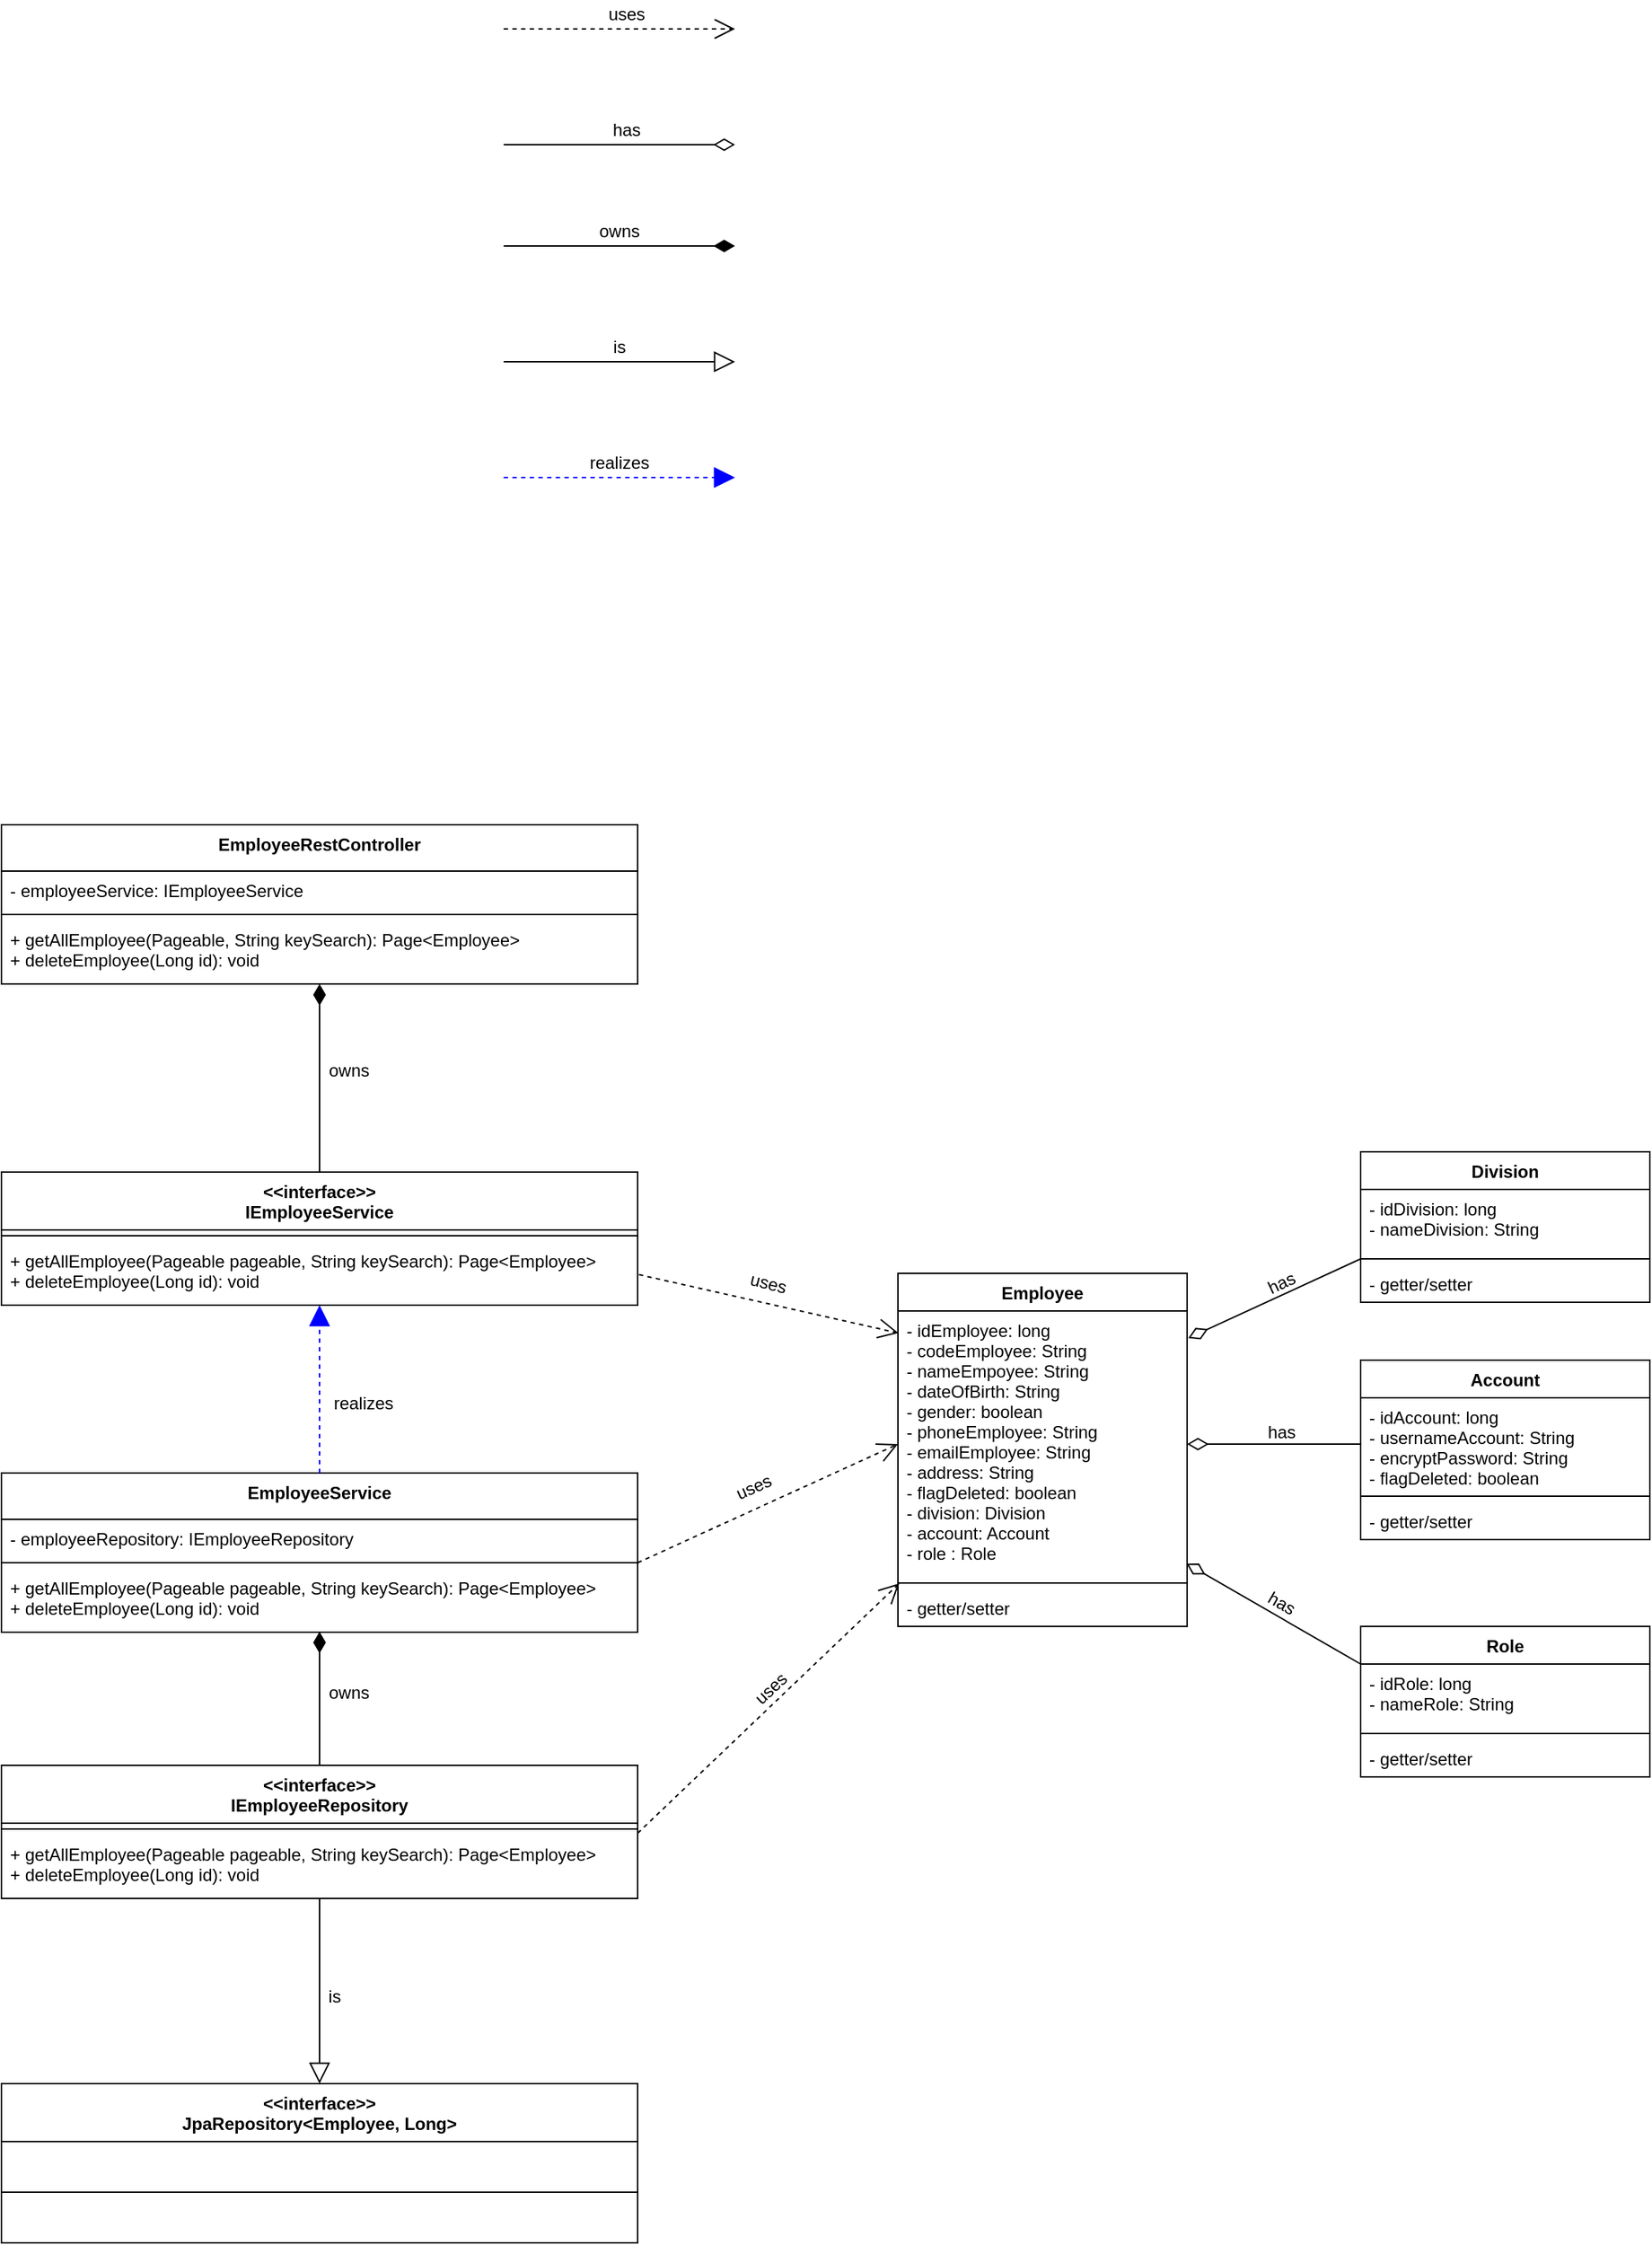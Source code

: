 <mxfile version="20.7.4" type="device"><diagram id="ZiJ1QPWtikxDmdyrKGaZ" name="Page-1"><mxGraphModel dx="2126" dy="1706" grid="1" gridSize="10" guides="1" tooltips="1" connect="1" arrows="1" fold="1" page="1" pageScale="1" pageWidth="850" pageHeight="1100" math="0" shadow="0"><root><mxCell id="0"/><mxCell id="1" parent="0"/><mxCell id="488hQvuU2xeyb6NFwhpN-7" value="" style="group;rotation=-25;" parent="1" vertex="1" connectable="0"><mxGeometry x="425" y="37" width="160" height="20" as="geometry"/></mxCell><mxCell id="488hQvuU2xeyb6NFwhpN-4" value="has" style="text;html=1;align=center;verticalAlign=middle;resizable=0;points=[];autosize=1;rotation=335;" parent="488hQvuU2xeyb6NFwhpN-7" vertex="1"><mxGeometry x="65" width="30" height="20" as="geometry"/></mxCell><mxCell id="488hQvuU2xeyb6NFwhpN-42" value="Employee" style="swimlane;fontStyle=1;align=center;verticalAlign=top;childLayout=stackLayout;horizontal=1;startSize=26;horizontalStack=0;resizeParent=1;resizeParentMax=0;resizeLast=0;collapsible=1;marginBottom=0;swimlaneLine=1;rounded=0;shadow=0;glass=0;sketch=0;" parent="1" vertex="1"><mxGeometry x="240" y="40" width="200" height="244" as="geometry"/></mxCell><mxCell id="488hQvuU2xeyb6NFwhpN-43" value="- idEmployee: long&#10;- codeEmployee: String&#10;- nameEmpoyee: String&#10;- dateOfBirth: String&#10;- gender: boolean&#10;- phoneEmployee: String&#10;- emailEmployee: String&#10;- address: String&#10;- flagDeleted: boolean&#10;- division: Division&#10;- account: Account&#10;- role : Role" style="text;strokeColor=none;fillColor=none;align=left;verticalAlign=top;spacingLeft=4;spacingRight=4;overflow=hidden;rotatable=0;points=[[0,0.5],[1,0.5]];portConstraint=eastwest;" parent="488hQvuU2xeyb6NFwhpN-42" vertex="1"><mxGeometry y="26" width="200" height="184" as="geometry"/></mxCell><mxCell id="488hQvuU2xeyb6NFwhpN-44" value="" style="line;strokeWidth=1;fillColor=none;align=left;verticalAlign=middle;spacingTop=-1;spacingLeft=3;spacingRight=3;rotatable=0;labelPosition=right;points=[];portConstraint=eastwest;" parent="488hQvuU2xeyb6NFwhpN-42" vertex="1"><mxGeometry y="210" width="200" height="8" as="geometry"/></mxCell><mxCell id="488hQvuU2xeyb6NFwhpN-45" value="- getter/setter" style="text;strokeColor=none;fillColor=none;align=left;verticalAlign=top;spacingLeft=4;spacingRight=4;overflow=hidden;rotatable=0;points=[[0,0.5],[1,0.5]];portConstraint=eastwest;" parent="488hQvuU2xeyb6NFwhpN-42" vertex="1"><mxGeometry y="218" width="200" height="26" as="geometry"/></mxCell><mxCell id="488hQvuU2xeyb6NFwhpN-46" value="&lt;&lt;interface&gt;&gt;&#10;JpaRepository&lt;Employee, Long&gt;" style="swimlane;fontStyle=1;align=center;verticalAlign=top;childLayout=stackLayout;horizontal=1;startSize=40;horizontalStack=0;resizeParent=1;resizeParentMax=0;resizeLast=0;collapsible=1;marginBottom=0;swimlaneLine=1;rounded=0;shadow=0;glass=0;sketch=0;" parent="1" vertex="1"><mxGeometry x="-380" y="600" width="440" height="110" as="geometry"/></mxCell><mxCell id="488hQvuU2xeyb6NFwhpN-48" value="" style="line;strokeWidth=1;fillColor=none;align=left;verticalAlign=middle;spacingTop=-1;spacingLeft=3;spacingRight=3;rotatable=0;labelPosition=right;points=[];portConstraint=eastwest;" parent="488hQvuU2xeyb6NFwhpN-46" vertex="1"><mxGeometry y="40" width="440" height="70" as="geometry"/></mxCell><mxCell id="LIl5rjWG77YjpOexg-FH-2" value="Division" style="swimlane;fontStyle=1;align=center;verticalAlign=top;childLayout=stackLayout;horizontal=1;startSize=26;horizontalStack=0;resizeParent=1;resizeParentMax=0;resizeLast=0;collapsible=1;marginBottom=0;swimlaneLine=1;rounded=0;shadow=0;glass=0;sketch=0;" parent="1" vertex="1"><mxGeometry x="560" y="-44" width="200" height="104" as="geometry"/></mxCell><mxCell id="LIl5rjWG77YjpOexg-FH-3" value="- idDivision: long&#10;- nameDivision: String" style="text;strokeColor=none;fillColor=none;align=left;verticalAlign=top;spacingLeft=4;spacingRight=4;overflow=hidden;rotatable=0;points=[[0,0.5],[1,0.5]];portConstraint=eastwest;" parent="LIl5rjWG77YjpOexg-FH-2" vertex="1"><mxGeometry y="26" width="200" height="44" as="geometry"/></mxCell><mxCell id="LIl5rjWG77YjpOexg-FH-4" value="" style="line;strokeWidth=1;fillColor=none;align=left;verticalAlign=middle;spacingTop=-1;spacingLeft=3;spacingRight=3;rotatable=0;labelPosition=right;points=[];portConstraint=eastwest;" parent="LIl5rjWG77YjpOexg-FH-2" vertex="1"><mxGeometry y="70" width="200" height="8" as="geometry"/></mxCell><mxCell id="LIl5rjWG77YjpOexg-FH-5" value="- getter/setter" style="text;strokeColor=none;fillColor=none;align=left;verticalAlign=top;spacingLeft=4;spacingRight=4;overflow=hidden;rotatable=0;points=[[0,0.5],[1,0.5]];portConstraint=eastwest;" parent="LIl5rjWG77YjpOexg-FH-2" vertex="1"><mxGeometry y="78" width="200" height="26" as="geometry"/></mxCell><mxCell id="LIl5rjWG77YjpOexg-FH-6" value="Account" style="swimlane;fontStyle=1;align=center;verticalAlign=top;childLayout=stackLayout;horizontal=1;startSize=26;horizontalStack=0;resizeParent=1;resizeParentMax=0;resizeLast=0;collapsible=1;marginBottom=0;swimlaneLine=1;rounded=0;shadow=0;glass=0;sketch=0;" parent="1" vertex="1"><mxGeometry x="560" y="100" width="200" height="124" as="geometry"/></mxCell><mxCell id="LIl5rjWG77YjpOexg-FH-7" value="- idAccount: long&#10;- usernameAccount: String&#10;- encryptPassword: String&#10;- flagDeleted: boolean" style="text;strokeColor=none;fillColor=none;align=left;verticalAlign=top;spacingLeft=4;spacingRight=4;overflow=hidden;rotatable=0;points=[[0,0.5],[1,0.5]];portConstraint=eastwest;" parent="LIl5rjWG77YjpOexg-FH-6" vertex="1"><mxGeometry y="26" width="200" height="64" as="geometry"/></mxCell><mxCell id="LIl5rjWG77YjpOexg-FH-8" value="" style="line;strokeWidth=1;fillColor=none;align=left;verticalAlign=middle;spacingTop=-1;spacingLeft=3;spacingRight=3;rotatable=0;labelPosition=right;points=[];portConstraint=eastwest;" parent="LIl5rjWG77YjpOexg-FH-6" vertex="1"><mxGeometry y="90" width="200" height="8" as="geometry"/></mxCell><mxCell id="LIl5rjWG77YjpOexg-FH-9" value="- getter/setter" style="text;strokeColor=none;fillColor=none;align=left;verticalAlign=top;spacingLeft=4;spacingRight=4;overflow=hidden;rotatable=0;points=[[0,0.5],[1,0.5]];portConstraint=eastwest;" parent="LIl5rjWG77YjpOexg-FH-6" vertex="1"><mxGeometry y="98" width="200" height="26" as="geometry"/></mxCell><mxCell id="LIl5rjWG77YjpOexg-FH-10" value="Role" style="swimlane;fontStyle=1;align=center;verticalAlign=top;childLayout=stackLayout;horizontal=1;startSize=26;horizontalStack=0;resizeParent=1;resizeParentMax=0;resizeLast=0;collapsible=1;marginBottom=0;swimlaneLine=1;rounded=0;shadow=0;glass=0;sketch=0;" parent="1" vertex="1"><mxGeometry x="560" y="284" width="200" height="104" as="geometry"/></mxCell><mxCell id="LIl5rjWG77YjpOexg-FH-11" value="- idRole: long&#10;- nameRole: String" style="text;strokeColor=none;fillColor=none;align=left;verticalAlign=top;spacingLeft=4;spacingRight=4;overflow=hidden;rotatable=0;points=[[0,0.5],[1,0.5]];portConstraint=eastwest;" parent="LIl5rjWG77YjpOexg-FH-10" vertex="1"><mxGeometry y="26" width="200" height="44" as="geometry"/></mxCell><mxCell id="LIl5rjWG77YjpOexg-FH-12" value="" style="line;strokeWidth=1;fillColor=none;align=left;verticalAlign=middle;spacingTop=-1;spacingLeft=3;spacingRight=3;rotatable=0;labelPosition=right;points=[];portConstraint=eastwest;" parent="LIl5rjWG77YjpOexg-FH-10" vertex="1"><mxGeometry y="70" width="200" height="8" as="geometry"/></mxCell><mxCell id="LIl5rjWG77YjpOexg-FH-13" value="- getter/setter" style="text;strokeColor=none;fillColor=none;align=left;verticalAlign=top;spacingLeft=4;spacingRight=4;overflow=hidden;rotatable=0;points=[[0,0.5],[1,0.5]];portConstraint=eastwest;" parent="LIl5rjWG77YjpOexg-FH-10" vertex="1"><mxGeometry y="78" width="200" height="26" as="geometry"/></mxCell><mxCell id="mLHjseE6QlHjcq5zer_h-14" value="" style="endArrow=diamondThin;endFill=0;endSize=12;html=1;entryX=1.004;entryY=0.102;entryDx=0;entryDy=0;entryPerimeter=0;exitX=0;exitY=0.5;exitDx=0;exitDy=0;exitPerimeter=0;" parent="1" source="LIl5rjWG77YjpOexg-FH-4" target="488hQvuU2xeyb6NFwhpN-43" edge="1"><mxGeometry width="160" relative="1" as="geometry"><mxPoint x="380" as="sourcePoint"/><mxPoint x="540" as="targetPoint"/></mxGeometry></mxCell><mxCell id="LIl5rjWG77YjpOexg-FH-14" value="" style="endArrow=diamondThin;endFill=0;endSize=12;html=1;entryX=1;entryY=0.5;entryDx=0;entryDy=0;exitX=0;exitY=0.5;exitDx=0;exitDy=0;" parent="1" source="LIl5rjWG77YjpOexg-FH-7" target="488hQvuU2xeyb6NFwhpN-43" edge="1"><mxGeometry width="160" relative="1" as="geometry"><mxPoint x="570" y="40" as="sourcePoint"/><mxPoint x="450.8" y="94.768" as="targetPoint"/></mxGeometry></mxCell><mxCell id="LIl5rjWG77YjpOexg-FH-15" value="" style="group;rotation=0;" parent="1" vertex="1" connectable="0"><mxGeometry x="425" y="140" width="160" height="20" as="geometry"/></mxCell><mxCell id="LIl5rjWG77YjpOexg-FH-16" value="has" style="text;html=1;align=center;verticalAlign=middle;resizable=0;points=[];autosize=1;rotation=360;" parent="LIl5rjWG77YjpOexg-FH-15" vertex="1"><mxGeometry x="65" width="30" height="20" as="geometry"/></mxCell><mxCell id="LIl5rjWG77YjpOexg-FH-17" value="" style="endArrow=diamondThin;endFill=0;endSize=12;html=1;entryX=0.998;entryY=0.949;entryDx=0;entryDy=0;exitX=0;exitY=0;exitDx=0;exitDy=0;exitPerimeter=0;entryPerimeter=0;" parent="1" source="LIl5rjWG77YjpOexg-FH-11" target="488hQvuU2xeyb6NFwhpN-43" edge="1"><mxGeometry width="160" relative="1" as="geometry"><mxPoint x="570" y="168" as="sourcePoint"/><mxPoint x="450" y="168" as="targetPoint"/></mxGeometry></mxCell><mxCell id="LIl5rjWG77YjpOexg-FH-18" value="" style="group;rotation=30;" parent="1" vertex="1" connectable="0"><mxGeometry x="425" y="258" width="160" height="20" as="geometry"/></mxCell><mxCell id="LIl5rjWG77YjpOexg-FH-19" value="has" style="text;html=1;align=center;verticalAlign=middle;resizable=0;points=[];autosize=1;rotation=390;" parent="LIl5rjWG77YjpOexg-FH-18" vertex="1"><mxGeometry x="65" width="30" height="20" as="geometry"/></mxCell><mxCell id="LIl5rjWG77YjpOexg-FH-23" value="" style="group" parent="1" vertex="1" connectable="0"><mxGeometry x="-32.66" y="-840" width="160" height="20" as="geometry"/></mxCell><mxCell id="LIl5rjWG77YjpOexg-FH-24" value="" style="endArrow=open;dashed=1;endFill=0;endSize=12;html=1;" parent="LIl5rjWG77YjpOexg-FH-23" edge="1"><mxGeometry width="160" relative="1" as="geometry"><mxPoint y="20" as="sourcePoint"/><mxPoint x="160" y="20" as="targetPoint"/></mxGeometry></mxCell><mxCell id="LIl5rjWG77YjpOexg-FH-25" value="uses" style="text;html=1;align=center;verticalAlign=middle;resizable=0;points=[];autosize=1;" parent="LIl5rjWG77YjpOexg-FH-23" vertex="1"><mxGeometry x="65" width="40" height="20" as="geometry"/></mxCell><mxCell id="LIl5rjWG77YjpOexg-FH-26" value="" style="group" parent="1" vertex="1" connectable="0"><mxGeometry x="-32.66" y="-690" width="160" height="20" as="geometry"/></mxCell><mxCell id="LIl5rjWG77YjpOexg-FH-27" value="" style="endArrow=diamondThin;endFill=1;endSize=12;html=1;" parent="LIl5rjWG77YjpOexg-FH-26" edge="1"><mxGeometry width="160" relative="1" as="geometry"><mxPoint y="20" as="sourcePoint"/><mxPoint x="160" y="20" as="targetPoint"/></mxGeometry></mxCell><mxCell id="LIl5rjWG77YjpOexg-FH-28" value="owns" style="text;html=1;align=center;verticalAlign=middle;resizable=0;points=[];autosize=1;" parent="LIl5rjWG77YjpOexg-FH-26" vertex="1"><mxGeometry x="60" width="40" height="20" as="geometry"/></mxCell><mxCell id="LIl5rjWG77YjpOexg-FH-29" value="" style="endArrow=block;endFill=0;endSize=12;html=1;" parent="1" edge="1"><mxGeometry width="160" relative="1" as="geometry"><mxPoint x="-32.66" y="-590" as="sourcePoint"/><mxPoint x="127.34" y="-590" as="targetPoint"/></mxGeometry></mxCell><mxCell id="LIl5rjWG77YjpOexg-FH-30" value="is" style="text;html=1;align=center;verticalAlign=middle;resizable=0;points=[];autosize=1;" parent="1" vertex="1"><mxGeometry x="37.34" y="-610" width="20" height="20" as="geometry"/></mxCell><mxCell id="LIl5rjWG77YjpOexg-FH-31" value="" style="group" parent="1" vertex="1" connectable="0"><mxGeometry x="-32.66" y="-530" width="160" height="20" as="geometry"/></mxCell><mxCell id="LIl5rjWG77YjpOexg-FH-32" value="" style="endArrow=block;endFill=1;endSize=12;html=1;dashed=1;strokeColor=#0000FF;fillColor=#dae8fc;gradientColor=#7ea6e0;" parent="LIl5rjWG77YjpOexg-FH-31" edge="1"><mxGeometry width="160" relative="1" as="geometry"><mxPoint y="20" as="sourcePoint"/><mxPoint x="160" y="20" as="targetPoint"/></mxGeometry></mxCell><mxCell id="LIl5rjWG77YjpOexg-FH-33" value="realizes" style="text;html=1;align=center;verticalAlign=middle;resizable=0;points=[];autosize=1;" parent="LIl5rjWG77YjpOexg-FH-31" vertex="1"><mxGeometry x="50" width="60" height="20" as="geometry"/></mxCell><mxCell id="LIl5rjWG77YjpOexg-FH-34" value="" style="endArrow=diamondThin;endFill=0;endSize=12;html=1;" parent="1" edge="1"><mxGeometry width="160" relative="1" as="geometry"><mxPoint x="-32.66" y="-740" as="sourcePoint"/><mxPoint x="127.34" y="-740" as="targetPoint"/></mxGeometry></mxCell><mxCell id="LIl5rjWG77YjpOexg-FH-35" value="" style="group;rotation=0;" parent="1" vertex="1" connectable="0"><mxGeometry x="-27.66" y="-760" width="160" height="20" as="geometry"/></mxCell><mxCell id="LIl5rjWG77YjpOexg-FH-36" value="has" style="text;html=1;align=center;verticalAlign=middle;resizable=0;points=[];autosize=1;rotation=360;" parent="LIl5rjWG77YjpOexg-FH-35" vertex="1"><mxGeometry x="65" width="30" height="20" as="geometry"/></mxCell><mxCell id="LIl5rjWG77YjpOexg-FH-39" value="" style="endArrow=block;endFill=0;endSize=12;html=1;entryX=0.5;entryY=0;entryDx=0;entryDy=0;exitX=0.5;exitY=0.998;exitDx=0;exitDy=0;exitPerimeter=0;" parent="1" source="LIl5rjWG77YjpOexg-FH-88" target="488hQvuU2xeyb6NFwhpN-46" edge="1"><mxGeometry width="160" relative="1" as="geometry"><mxPoint x="-160.0" y="510" as="sourcePoint"/><mxPoint x="20" y="559.0" as="targetPoint"/></mxGeometry></mxCell><mxCell id="LIl5rjWG77YjpOexg-FH-40" value="is" style="text;html=1;align=center;verticalAlign=middle;resizable=0;points=[];autosize=1;" parent="1" vertex="1"><mxGeometry x="-160" y="530" width="20" height="20" as="geometry"/></mxCell><mxCell id="LIl5rjWG77YjpOexg-FH-51" value="owns" style="text;html=1;align=center;verticalAlign=middle;resizable=0;points=[];autosize=1;" parent="1" vertex="1"><mxGeometry x="-160" y="320" width="40" height="20" as="geometry"/></mxCell><mxCell id="LIl5rjWG77YjpOexg-FH-50" value="" style="endArrow=diamondThin;endFill=1;endSize=12;html=1;exitX=0.5;exitY=0;exitDx=0;exitDy=0;entryX=0.5;entryY=0.992;entryDx=0;entryDy=0;entryPerimeter=0;" parent="1" source="LIl5rjWG77YjpOexg-FH-85" target="LIl5rjWG77YjpOexg-FH-61" edge="1"><mxGeometry width="160" relative="1" as="geometry"><mxPoint x="-160.0" y="360" as="sourcePoint"/><mxPoint x="-160" y="280" as="targetPoint"/></mxGeometry></mxCell><mxCell id="LIl5rjWG77YjpOexg-FH-58" value="EmployeeService" style="swimlane;fontStyle=1;align=center;verticalAlign=top;childLayout=stackLayout;horizontal=1;startSize=32;horizontalStack=0;resizeParent=1;resizeParentMax=0;resizeLast=0;collapsible=1;marginBottom=0;swimlaneLine=1;rounded=0;shadow=0;glass=0;sketch=0;" parent="1" vertex="1"><mxGeometry x="-380" y="178" width="440" height="110" as="geometry"/></mxCell><mxCell id="LIl5rjWG77YjpOexg-FH-59" value="- employeeRepository: IEmployeeRepository" style="text;strokeColor=none;fillColor=none;align=left;verticalAlign=top;spacingLeft=4;spacingRight=4;overflow=hidden;rotatable=0;points=[[0,0.5],[1,0.5]];portConstraint=eastwest;" parent="LIl5rjWG77YjpOexg-FH-58" vertex="1"><mxGeometry y="32" width="440" height="26" as="geometry"/></mxCell><mxCell id="LIl5rjWG77YjpOexg-FH-60" value="" style="line;strokeWidth=1;fillColor=none;align=left;verticalAlign=middle;spacingTop=-1;spacingLeft=3;spacingRight=3;rotatable=0;labelPosition=right;points=[];portConstraint=eastwest;" parent="LIl5rjWG77YjpOexg-FH-58" vertex="1"><mxGeometry y="58" width="440" height="8" as="geometry"/></mxCell><mxCell id="LIl5rjWG77YjpOexg-FH-61" value="+ getAllEmployee(Pageable pageable, String keySearch): Page&lt;Employee&gt;&#10;+ deleteEmployee(Long id): void" style="text;strokeColor=none;fillColor=none;align=left;verticalAlign=top;spacingLeft=4;spacingRight=4;overflow=hidden;rotatable=0;points=[[0,0.5],[1,0.5]];portConstraint=eastwest;" parent="LIl5rjWG77YjpOexg-FH-58" vertex="1"><mxGeometry y="66" width="440" height="44" as="geometry"/></mxCell><mxCell id="LIl5rjWG77YjpOexg-FH-68" value="realizes" style="text;html=1;align=center;verticalAlign=middle;resizable=0;points=[];autosize=1;" parent="1" vertex="1"><mxGeometry x="-160" y="120" width="60" height="20" as="geometry"/></mxCell><mxCell id="LIl5rjWG77YjpOexg-FH-67" value="" style="endArrow=block;endFill=1;endSize=12;html=1;dashed=1;strokeColor=#0000FF;fillColor=#dae8fc;gradientColor=#7ea6e0;exitX=0.5;exitY=0;exitDx=0;exitDy=0;entryX=0.5;entryY=1;entryDx=0;entryDy=0;entryPerimeter=0;" parent="1" source="LIl5rjWG77YjpOexg-FH-58" target="LIl5rjWG77YjpOexg-FH-72" edge="1"><mxGeometry width="160" relative="1" as="geometry"><mxPoint x="-170" y="150" as="sourcePoint"/><mxPoint x="-190" y="110" as="targetPoint"/></mxGeometry></mxCell><mxCell id="LIl5rjWG77YjpOexg-FH-69" value="&lt;&lt;interface&gt;&gt;&#10;IEmployeeService" style="swimlane;fontStyle=1;align=center;verticalAlign=top;childLayout=stackLayout;horizontal=1;startSize=40;horizontalStack=0;resizeParent=1;resizeParentMax=0;resizeLast=0;collapsible=1;marginBottom=0;swimlaneLine=1;rounded=0;shadow=0;glass=0;sketch=0;" parent="1" vertex="1"><mxGeometry x="-380" y="-30" width="440" height="92" as="geometry"/></mxCell><mxCell id="LIl5rjWG77YjpOexg-FH-71" value="" style="line;strokeWidth=1;fillColor=none;align=left;verticalAlign=middle;spacingTop=-1;spacingLeft=3;spacingRight=3;rotatable=0;labelPosition=right;points=[];portConstraint=eastwest;" parent="LIl5rjWG77YjpOexg-FH-69" vertex="1"><mxGeometry y="40" width="440" height="8" as="geometry"/></mxCell><mxCell id="LIl5rjWG77YjpOexg-FH-72" value="+ getAllEmployee(Pageable pageable, String keySearch): Page&lt;Employee&gt;&#10;+ deleteEmployee(Long id): void" style="text;strokeColor=none;fillColor=none;align=left;verticalAlign=top;spacingLeft=4;spacingRight=4;overflow=hidden;rotatable=0;points=[[0,0.5],[1,0.5]];portConstraint=eastwest;" parent="LIl5rjWG77YjpOexg-FH-69" vertex="1"><mxGeometry y="48" width="440" height="44" as="geometry"/></mxCell><mxCell id="LIl5rjWG77YjpOexg-FH-73" value="" style="endArrow=diamondThin;endFill=1;endSize=12;html=1;exitX=0.5;exitY=0;exitDx=0;exitDy=0;" parent="1" source="LIl5rjWG77YjpOexg-FH-69" edge="1"><mxGeometry width="160" relative="1" as="geometry"><mxPoint x="-150" y="-90" as="sourcePoint"/><mxPoint x="-160" y="-160" as="targetPoint"/></mxGeometry></mxCell><mxCell id="LIl5rjWG77YjpOexg-FH-74" value="owns" style="text;html=1;align=center;verticalAlign=middle;resizable=0;points=[];autosize=1;" parent="1" vertex="1"><mxGeometry x="-160" y="-110" width="40" height="20" as="geometry"/></mxCell><mxCell id="LIl5rjWG77YjpOexg-FH-75" value="EmployeeRestController" style="swimlane;fontStyle=1;align=center;verticalAlign=top;childLayout=stackLayout;horizontal=1;startSize=32;horizontalStack=0;resizeParent=1;resizeParentMax=0;resizeLast=0;collapsible=1;marginBottom=0;swimlaneLine=1;rounded=0;shadow=0;glass=0;sketch=0;" parent="1" vertex="1"><mxGeometry x="-380" y="-270" width="440" height="110" as="geometry"/></mxCell><mxCell id="LIl5rjWG77YjpOexg-FH-76" value="- employeeService: IEmployeeService" style="text;strokeColor=none;fillColor=none;align=left;verticalAlign=top;spacingLeft=4;spacingRight=4;overflow=hidden;rotatable=0;points=[[0,0.5],[1,0.5]];portConstraint=eastwest;" parent="LIl5rjWG77YjpOexg-FH-75" vertex="1"><mxGeometry y="32" width="440" height="26" as="geometry"/></mxCell><mxCell id="LIl5rjWG77YjpOexg-FH-77" value="" style="line;strokeWidth=1;fillColor=none;align=left;verticalAlign=middle;spacingTop=-1;spacingLeft=3;spacingRight=3;rotatable=0;labelPosition=right;points=[];portConstraint=eastwest;" parent="LIl5rjWG77YjpOexg-FH-75" vertex="1"><mxGeometry y="58" width="440" height="8" as="geometry"/></mxCell><mxCell id="LIl5rjWG77YjpOexg-FH-78" value="+ getAllEmployee(Pageable, String keySearch): Page&lt;Employee&gt;&#10;+ deleteEmployee(Long id): void" style="text;strokeColor=none;fillColor=none;align=left;verticalAlign=top;spacingLeft=4;spacingRight=4;overflow=hidden;rotatable=0;points=[[0,0.5],[1,0.5]];portConstraint=eastwest;" parent="LIl5rjWG77YjpOexg-FH-75" vertex="1"><mxGeometry y="66" width="440" height="44" as="geometry"/></mxCell><mxCell id="LIl5rjWG77YjpOexg-FH-80" value="" style="endArrow=open;dashed=1;endFill=0;endSize=12;html=1;exitX=1.002;exitY=1.188;exitDx=0;exitDy=0;exitPerimeter=0;entryX=0.002;entryY=0.083;entryDx=0;entryDy=0;entryPerimeter=0;" parent="1" target="488hQvuU2xeyb6NFwhpN-43" edge="1"><mxGeometry width="160" relative="1" as="geometry"><mxPoint x="60.88" y="40.888" as="sourcePoint"/><mxPoint x="260" y="-10" as="targetPoint"/></mxGeometry></mxCell><mxCell id="LIl5rjWG77YjpOexg-FH-81" value="uses" style="text;html=1;align=center;verticalAlign=middle;resizable=0;points=[];autosize=1;rotation=14;" parent="1" vertex="1"><mxGeometry x="130" y="37" width="40" height="20" as="geometry"/></mxCell><mxCell id="LIl5rjWG77YjpOexg-FH-82" value="" style="endArrow=open;dashed=1;endFill=0;endSize=12;html=1;entryX=0;entryY=0.5;entryDx=0;entryDy=0;" parent="1" target="488hQvuU2xeyb6NFwhpN-43" edge="1"><mxGeometry width="160" relative="1" as="geometry"><mxPoint x="60" y="240" as="sourcePoint"/><mxPoint x="319.52" y="260.384" as="targetPoint"/></mxGeometry></mxCell><mxCell id="LIl5rjWG77YjpOexg-FH-83" value="uses" style="text;html=1;align=center;verticalAlign=middle;resizable=0;points=[];autosize=1;rotation=-24;" parent="1" vertex="1"><mxGeometry x="119.995" y="178.001" width="40" height="20" as="geometry"/></mxCell><mxCell id="LIl5rjWG77YjpOexg-FH-85" value="&lt;&lt;interface&gt;&gt;&#10;IEmployeeRepository" style="swimlane;fontStyle=1;align=center;verticalAlign=top;childLayout=stackLayout;horizontal=1;startSize=40;horizontalStack=0;resizeParent=1;resizeParentMax=0;resizeLast=0;collapsible=1;marginBottom=0;swimlaneLine=1;rounded=0;shadow=0;glass=0;sketch=0;" parent="1" vertex="1"><mxGeometry x="-380" y="380" width="440" height="92" as="geometry"/></mxCell><mxCell id="LIl5rjWG77YjpOexg-FH-87" value="" style="line;strokeWidth=1;fillColor=none;align=left;verticalAlign=middle;spacingTop=-1;spacingLeft=3;spacingRight=3;rotatable=0;labelPosition=right;points=[];portConstraint=eastwest;" parent="LIl5rjWG77YjpOexg-FH-85" vertex="1"><mxGeometry y="40" width="440" height="8" as="geometry"/></mxCell><mxCell id="LIl5rjWG77YjpOexg-FH-88" value="+ getAllEmployee(Pageable pageable, String keySearch): Page&lt;Employee&gt;&#10;+ deleteEmployee(Long id): void" style="text;strokeColor=none;fillColor=none;align=left;verticalAlign=top;spacingLeft=4;spacingRight=4;overflow=hidden;rotatable=0;points=[[0,0.5],[1,0.5]];portConstraint=eastwest;" parent="LIl5rjWG77YjpOexg-FH-85" vertex="1"><mxGeometry y="48" width="440" height="44" as="geometry"/></mxCell><mxCell id="LIl5rjWG77YjpOexg-FH-89" value="" style="endArrow=open;dashed=1;endFill=0;endSize=12;html=1;entryX=0.005;entryY=-0.146;entryDx=0;entryDy=0;exitX=1;exitY=-0.025;exitDx=0;exitDy=0;exitPerimeter=0;entryPerimeter=0;" parent="1" source="LIl5rjWG77YjpOexg-FH-88" target="488hQvuU2xeyb6NFwhpN-45" edge="1"><mxGeometry width="160" relative="1" as="geometry"><mxPoint x="100" y="430" as="sourcePoint"/><mxPoint x="280" y="348" as="targetPoint"/></mxGeometry></mxCell><mxCell id="LIl5rjWG77YjpOexg-FH-90" value="uses" style="text;html=1;align=center;verticalAlign=middle;resizable=0;points=[];autosize=1;rotation=-43;" parent="1" vertex="1"><mxGeometry x="132.338" y="317.27" width="40" height="20" as="geometry"/></mxCell></root></mxGraphModel></diagram></mxfile>